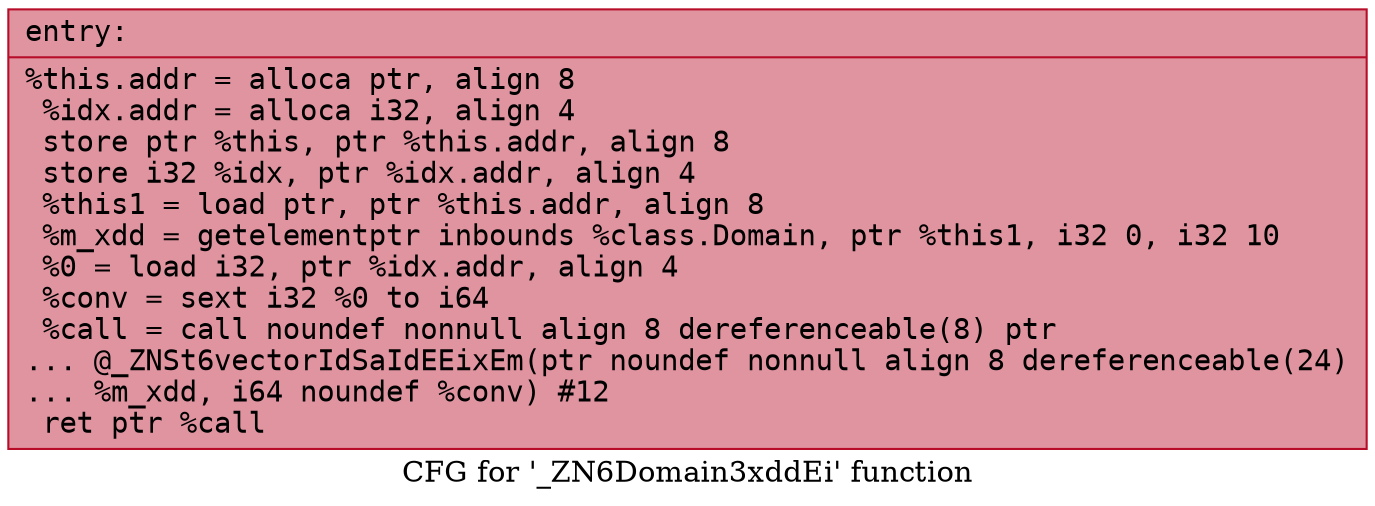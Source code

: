 digraph "CFG for '_ZN6Domain3xddEi' function" {
	label="CFG for '_ZN6Domain3xddEi' function";

	Node0x555f5b05d330 [shape=record,color="#b70d28ff", style=filled, fillcolor="#b70d2870" fontname="Courier",label="{entry:\l|  %this.addr = alloca ptr, align 8\l  %idx.addr = alloca i32, align 4\l  store ptr %this, ptr %this.addr, align 8\l  store i32 %idx, ptr %idx.addr, align 4\l  %this1 = load ptr, ptr %this.addr, align 8\l  %m_xdd = getelementptr inbounds %class.Domain, ptr %this1, i32 0, i32 10\l  %0 = load i32, ptr %idx.addr, align 4\l  %conv = sext i32 %0 to i64\l  %call = call noundef nonnull align 8 dereferenceable(8) ptr\l... @_ZNSt6vectorIdSaIdEEixEm(ptr noundef nonnull align 8 dereferenceable(24)\l... %m_xdd, i64 noundef %conv) #12\l  ret ptr %call\l}"];
}
